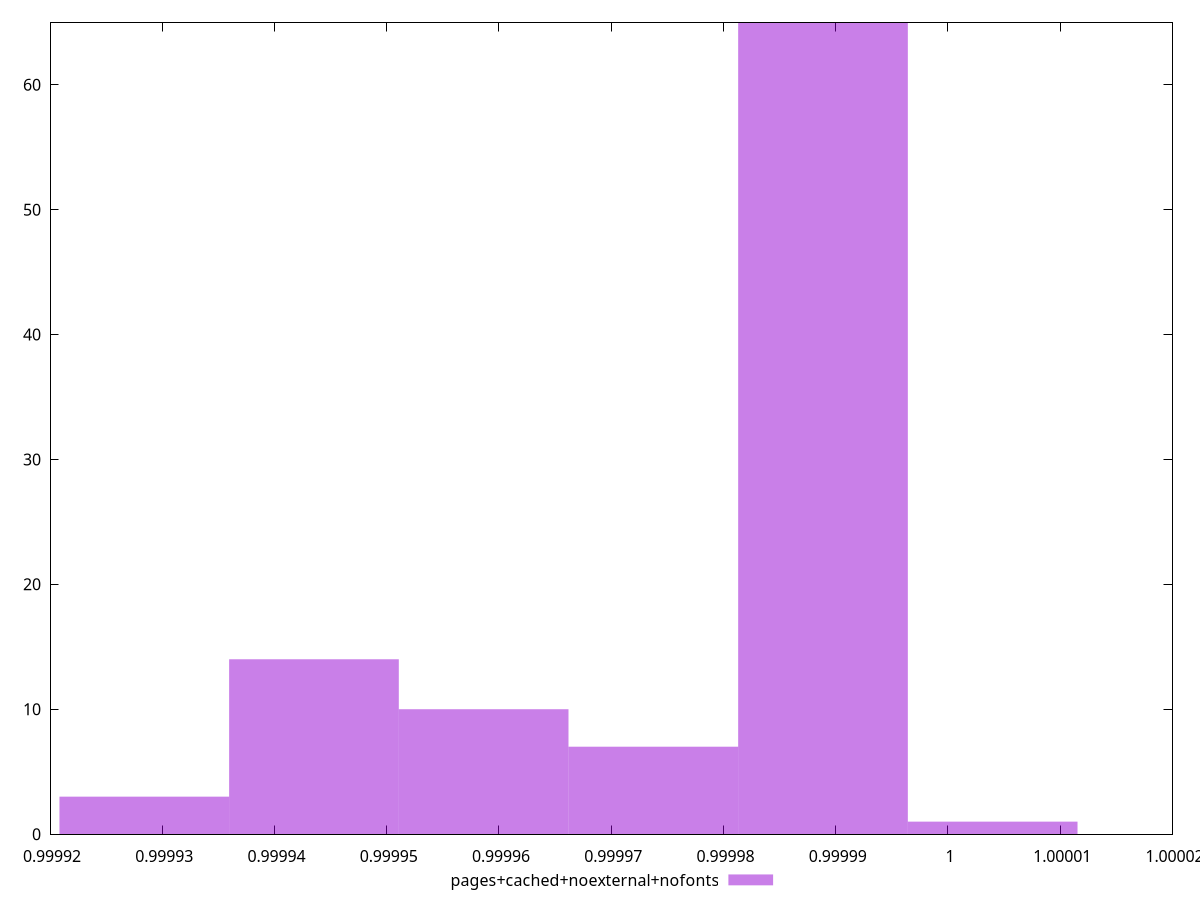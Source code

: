 $_pagesCachedNoexternalNofonts <<EOF
0.9999888645550634 65
0.9999435163282946 14
0.9999586324038842 10
1.000003980630653 1
0.9999284002527049 3
0.9999737484794737 7
EOF
set key outside below
set terminal pngcairo
set output "report_00005_2020-11-02T22-26-11.212Z/max-potential-fid/pages+cached+noexternal+nofonts//hist.png"
set yrange [0:65]
set boxwidth 0.000015116075589610052
set style fill transparent solid 0.5 noborder
plot $_pagesCachedNoexternalNofonts title "pages+cached+noexternal+nofonts" with boxes ,